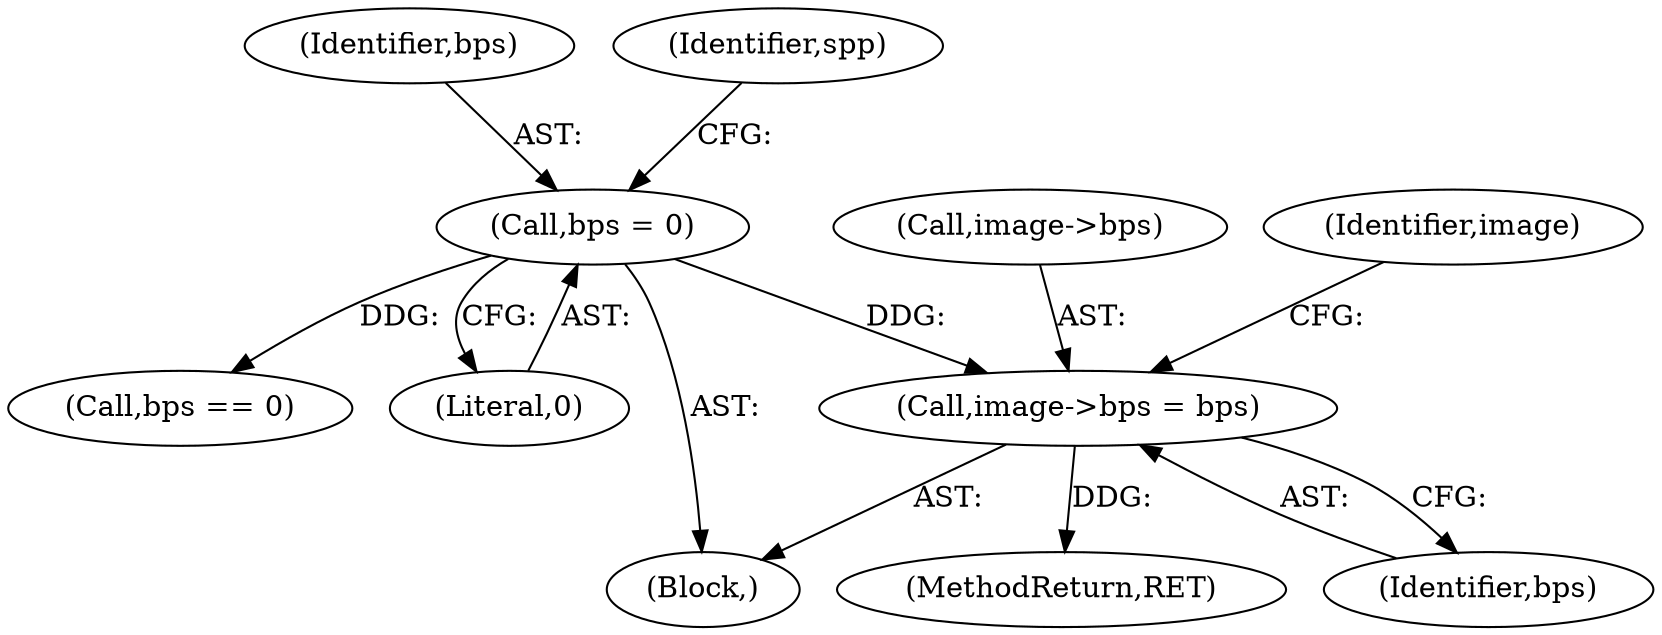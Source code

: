 digraph "0_libtiff_83a4b92815ea04969d494416eaae3d4c6b338e4a#diff-c8b4b355f9b5c06d585b23138e1c185f_5@pointer" {
"1000424" [label="(Call,image->bps = bps)"];
"1000155" [label="(Call,bps = 0)"];
"1000424" [label="(Call,image->bps = bps)"];
"1000428" [label="(Identifier,bps)"];
"1000425" [label="(Call,image->bps)"];
"1001187" [label="(MethodReturn,RET)"];
"1000132" [label="(Block,)"];
"1000156" [label="(Identifier,bps)"];
"1000431" [label="(Identifier,image)"];
"1000629" [label="(Call,bps == 0)"];
"1000157" [label="(Literal,0)"];
"1000160" [label="(Identifier,spp)"];
"1000155" [label="(Call,bps = 0)"];
"1000424" -> "1000132"  [label="AST: "];
"1000424" -> "1000428"  [label="CFG: "];
"1000425" -> "1000424"  [label="AST: "];
"1000428" -> "1000424"  [label="AST: "];
"1000431" -> "1000424"  [label="CFG: "];
"1000424" -> "1001187"  [label="DDG: "];
"1000155" -> "1000424"  [label="DDG: "];
"1000155" -> "1000132"  [label="AST: "];
"1000155" -> "1000157"  [label="CFG: "];
"1000156" -> "1000155"  [label="AST: "];
"1000157" -> "1000155"  [label="AST: "];
"1000160" -> "1000155"  [label="CFG: "];
"1000155" -> "1000629"  [label="DDG: "];
}
